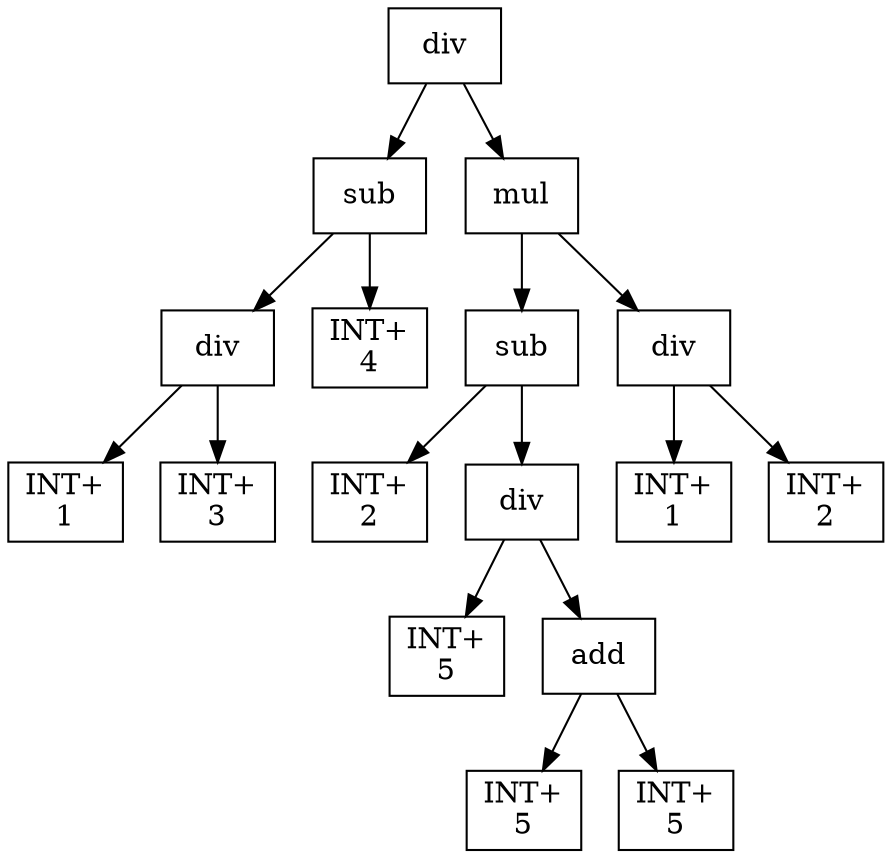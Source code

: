 digraph expr {
  node [shape=box];
  n1 [label="div"];
  n2 [label="sub"];
  n3 [label="div"];
  n4 [label="INT+\n1"];
  n5 [label="INT+\n3"];
  n3 -> n4;
  n3 -> n5;
  n6 [label="INT+\n4"];
  n2 -> n3;
  n2 -> n6;
  n7 [label="mul"];
  n8 [label="sub"];
  n9 [label="INT+\n2"];
  n10 [label="div"];
  n11 [label="INT+\n5"];
  n12 [label="add"];
  n13 [label="INT+\n5"];
  n14 [label="INT+\n5"];
  n12 -> n13;
  n12 -> n14;
  n10 -> n11;
  n10 -> n12;
  n8 -> n9;
  n8 -> n10;
  n15 [label="div"];
  n16 [label="INT+\n1"];
  n17 [label="INT+\n2"];
  n15 -> n16;
  n15 -> n17;
  n7 -> n8;
  n7 -> n15;
  n1 -> n2;
  n1 -> n7;
}